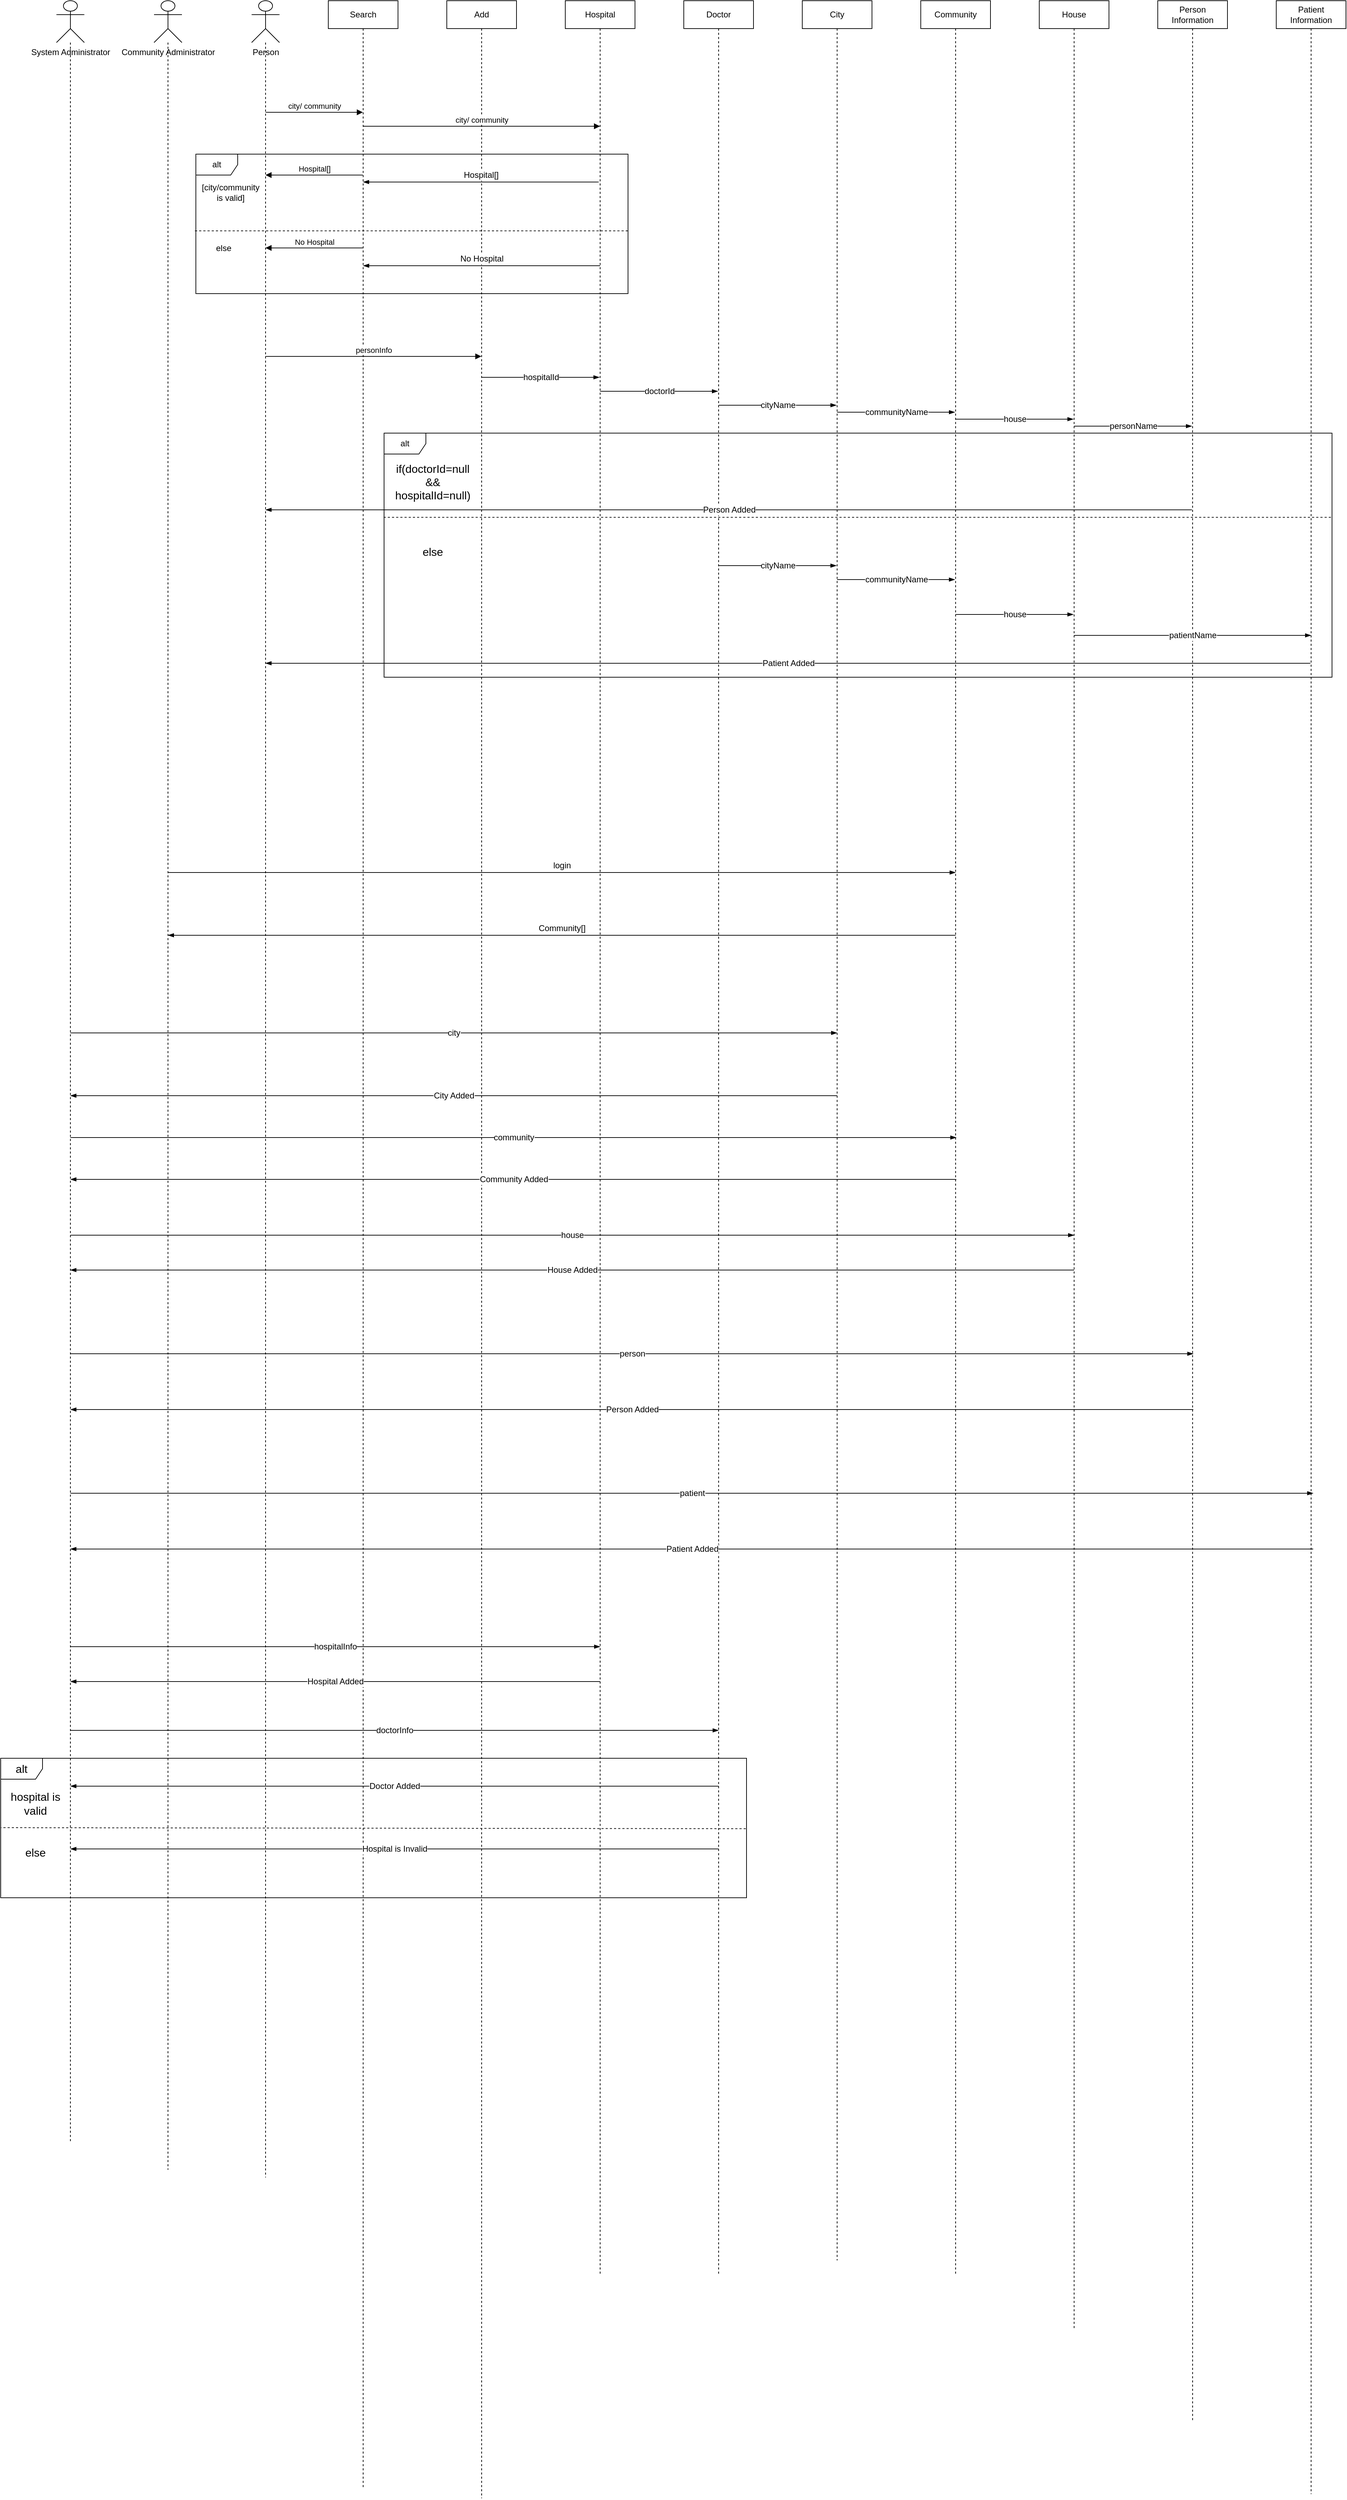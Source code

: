 <mxfile version="20.5.1" type="device"><diagram id="kgpKYQtTHZ0yAKxKKP6v" name="Page-1"><mxGraphModel dx="3555" dy="1885" grid="1" gridSize="10" guides="1" tooltips="1" connect="1" arrows="1" fold="1" page="1" pageScale="1" pageWidth="2339" pageHeight="3300" math="0" shadow="0"><root><mxCell id="0"/><mxCell id="1" parent="0"/><mxCell id="otB-WL9MHqFgP8822Wbh-10" style="edgeStyle=orthogonalEdgeStyle;rounded=0;orthogonalLoop=1;jettySize=auto;html=1;endArrow=none;endFill=0;dashed=1;" edge="1" parent="1" source="otB-WL9MHqFgP8822Wbh-1"><mxGeometry relative="1" as="geometry"><mxPoint x="600" y="3221" as="targetPoint"/></mxGeometry></mxCell><mxCell id="otB-WL9MHqFgP8822Wbh-1" value="Person" style="shape=umlActor;verticalLabelPosition=bottom;verticalAlign=top;html=1;outlineConnect=0;" vertex="1" parent="1"><mxGeometry x="580" y="100" width="40" height="60" as="geometry"/></mxCell><mxCell id="otB-WL9MHqFgP8822Wbh-65" style="edgeStyle=orthogonalEdgeStyle;rounded=0;orthogonalLoop=1;jettySize=auto;html=1;dashed=1;startArrow=none;startFill=0;endArrow=none;endFill=0;" edge="1" parent="1" source="otB-WL9MHqFgP8822Wbh-9"><mxGeometry relative="1" as="geometry"><mxPoint x="740" y="3665" as="targetPoint"/></mxGeometry></mxCell><mxCell id="otB-WL9MHqFgP8822Wbh-9" value="Search" style="shape=umlLifeline;perimeter=lifelinePerimeter;whiteSpace=wrap;html=1;container=1;collapsible=0;recursiveResize=0;outlineConnect=0;" vertex="1" parent="1"><mxGeometry x="690" y="100" width="100" height="670" as="geometry"/></mxCell><mxCell id="otB-WL9MHqFgP8822Wbh-31" value="city/ community" style="html=1;verticalAlign=bottom;endArrow=block;rounded=0;" edge="1" parent="otB-WL9MHqFgP8822Wbh-9"><mxGeometry width="80" relative="1" as="geometry"><mxPoint x="-90" y="160" as="sourcePoint"/><mxPoint x="49.5" y="160" as="targetPoint"/></mxGeometry></mxCell><mxCell id="otB-WL9MHqFgP8822Wbh-53" style="edgeStyle=orthogonalEdgeStyle;rounded=0;orthogonalLoop=1;jettySize=auto;html=1;startArrow=none;startFill=0;endArrow=none;endFill=0;dashed=1;" edge="1" parent="1" source="otB-WL9MHqFgP8822Wbh-11"><mxGeometry relative="1" as="geometry"><mxPoint x="910" y="3681" as="targetPoint"/></mxGeometry></mxCell><mxCell id="otB-WL9MHqFgP8822Wbh-11" value="Add" style="shape=umlLifeline;perimeter=lifelinePerimeter;whiteSpace=wrap;html=1;container=1;collapsible=0;recursiveResize=0;outlineConnect=0;" vertex="1" parent="1"><mxGeometry x="860" y="100" width="100" height="670" as="geometry"/></mxCell><mxCell id="otB-WL9MHqFgP8822Wbh-54" style="edgeStyle=orthogonalEdgeStyle;rounded=0;orthogonalLoop=1;jettySize=auto;html=1;dashed=1;startArrow=none;startFill=0;endArrow=none;endFill=0;" edge="1" parent="1" source="otB-WL9MHqFgP8822Wbh-12"><mxGeometry relative="1" as="geometry"><mxPoint x="1080" y="3360" as="targetPoint"/></mxGeometry></mxCell><mxCell id="otB-WL9MHqFgP8822Wbh-12" value="Hospital" style="shape=umlLifeline;perimeter=lifelinePerimeter;whiteSpace=wrap;html=1;container=1;collapsible=0;recursiveResize=0;outlineConnect=0;" vertex="1" parent="1"><mxGeometry x="1030" y="100" width="100" height="670" as="geometry"/></mxCell><mxCell id="otB-WL9MHqFgP8822Wbh-55" style="edgeStyle=orthogonalEdgeStyle;rounded=0;orthogonalLoop=1;jettySize=auto;html=1;dashed=1;startArrow=none;startFill=0;endArrow=none;endFill=0;" edge="1" parent="1" source="otB-WL9MHqFgP8822Wbh-13"><mxGeometry relative="1" as="geometry"><mxPoint x="1250" y="3360" as="targetPoint"/></mxGeometry></mxCell><mxCell id="otB-WL9MHqFgP8822Wbh-13" value="Doctor" style="shape=umlLifeline;perimeter=lifelinePerimeter;whiteSpace=wrap;html=1;container=1;collapsible=0;recursiveResize=0;outlineConnect=0;" vertex="1" parent="1"><mxGeometry x="1200" y="100" width="100" height="670" as="geometry"/></mxCell><mxCell id="otB-WL9MHqFgP8822Wbh-56" style="edgeStyle=orthogonalEdgeStyle;rounded=0;orthogonalLoop=1;jettySize=auto;html=1;dashed=1;startArrow=none;startFill=0;endArrow=none;endFill=0;" edge="1" parent="1" source="otB-WL9MHqFgP8822Wbh-14"><mxGeometry relative="1" as="geometry"><mxPoint x="1420" y="3340" as="targetPoint"/></mxGeometry></mxCell><mxCell id="otB-WL9MHqFgP8822Wbh-14" value="City" style="shape=umlLifeline;perimeter=lifelinePerimeter;whiteSpace=wrap;html=1;container=1;collapsible=0;recursiveResize=0;outlineConnect=0;" vertex="1" parent="1"><mxGeometry x="1370" y="100" width="100" height="670" as="geometry"/></mxCell><mxCell id="otB-WL9MHqFgP8822Wbh-48" value="cityName" style="edgeStyle=elbowEdgeStyle;fontSize=12;html=1;endArrow=blockThin;endFill=1;rounded=0;" edge="1" parent="otB-WL9MHqFgP8822Wbh-14"><mxGeometry width="160" relative="1" as="geometry"><mxPoint x="-120" y="580" as="sourcePoint"/><mxPoint x="49" y="580" as="targetPoint"/></mxGeometry></mxCell><mxCell id="otB-WL9MHqFgP8822Wbh-57" style="edgeStyle=orthogonalEdgeStyle;rounded=0;orthogonalLoop=1;jettySize=auto;html=1;dashed=1;startArrow=none;startFill=0;endArrow=none;endFill=0;" edge="1" parent="1" source="otB-WL9MHqFgP8822Wbh-15"><mxGeometry relative="1" as="geometry"><mxPoint x="1590" y="3360" as="targetPoint"/></mxGeometry></mxCell><mxCell id="otB-WL9MHqFgP8822Wbh-15" value="Community" style="shape=umlLifeline;perimeter=lifelinePerimeter;whiteSpace=wrap;html=1;container=1;collapsible=0;recursiveResize=0;outlineConnect=0;" vertex="1" parent="1"><mxGeometry x="1540" y="100" width="100" height="670" as="geometry"/></mxCell><mxCell id="otB-WL9MHqFgP8822Wbh-49" value="communityName" style="edgeStyle=elbowEdgeStyle;fontSize=12;html=1;endArrow=blockThin;endFill=1;rounded=0;" edge="1" parent="otB-WL9MHqFgP8822Wbh-15"><mxGeometry width="160" relative="1" as="geometry"><mxPoint x="-120" y="590" as="sourcePoint"/><mxPoint x="49" y="590" as="targetPoint"/></mxGeometry></mxCell><mxCell id="otB-WL9MHqFgP8822Wbh-58" style="edgeStyle=orthogonalEdgeStyle;rounded=0;orthogonalLoop=1;jettySize=auto;html=1;dashed=1;startArrow=none;startFill=0;endArrow=none;endFill=0;" edge="1" parent="1" source="otB-WL9MHqFgP8822Wbh-16"><mxGeometry relative="1" as="geometry"><mxPoint x="1760" y="3440" as="targetPoint"/></mxGeometry></mxCell><mxCell id="otB-WL9MHqFgP8822Wbh-16" value="House&lt;span style=&quot;color: rgba(0, 0, 0, 0); font-family: monospace; font-size: 0px; text-align: start;&quot;&gt;%3CmxGraphModel%3E%3Croot%3E%3CmxCell%20id%3D%220%22%2F%3E%3CmxCell%20id%3D%221%22%20parent%3D%220%22%2F%3E%3CmxCell%20id%3D%222%22%20value%3D%22Community%22%20style%3D%22shape%3DumlLifeline%3Bperimeter%3DlifelinePerimeter%3BwhiteSpace%3Dwrap%3Bhtml%3D1%3Bcontainer%3D1%3Bcollapsible%3D0%3BrecursiveResize%3D0%3BoutlineConnect%3D0%3B%22%20vertex%3D%221%22%20parent%3D%221%22%3E%3CmxGeometry%20x%3D%221010%22%20y%3D%22140%22%20width%3D%22100%22%20height%3D%22670%22%20as%3D%22geometry%22%2F%3E%3C%2FmxCell%3E%3C%2Froot%3E%3C%2FmxGraphModel%3E&lt;/span&gt;" style="shape=umlLifeline;perimeter=lifelinePerimeter;whiteSpace=wrap;html=1;container=1;collapsible=0;recursiveResize=0;outlineConnect=0;" vertex="1" parent="1"><mxGeometry x="1710" y="100" width="100" height="670" as="geometry"/></mxCell><mxCell id="otB-WL9MHqFgP8822Wbh-62" style="edgeStyle=orthogonalEdgeStyle;rounded=0;orthogonalLoop=1;jettySize=auto;html=1;dashed=1;startArrow=none;startFill=0;endArrow=none;endFill=0;" edge="1" parent="1" source="otB-WL9MHqFgP8822Wbh-17"><mxGeometry relative="1" as="geometry"><mxPoint x="1930" y="3572" as="targetPoint"/></mxGeometry></mxCell><mxCell id="otB-WL9MHqFgP8822Wbh-17" value="Person Information" style="shape=umlLifeline;perimeter=lifelinePerimeter;whiteSpace=wrap;html=1;container=1;collapsible=0;recursiveResize=0;outlineConnect=0;" vertex="1" parent="1"><mxGeometry x="1880" y="100" width="100" height="670" as="geometry"/></mxCell><mxCell id="otB-WL9MHqFgP8822Wbh-51" value="personName" style="edgeStyle=elbowEdgeStyle;fontSize=12;html=1;endArrow=blockThin;endFill=1;rounded=0;" edge="1" parent="otB-WL9MHqFgP8822Wbh-17"><mxGeometry width="160" relative="1" as="geometry"><mxPoint x="-120" y="610" as="sourcePoint"/><mxPoint x="49" y="610" as="targetPoint"/></mxGeometry></mxCell><mxCell id="otB-WL9MHqFgP8822Wbh-63" style="edgeStyle=orthogonalEdgeStyle;rounded=0;orthogonalLoop=1;jettySize=auto;html=1;dashed=1;startArrow=none;startFill=0;endArrow=none;endFill=0;" edge="1" parent="1" source="otB-WL9MHqFgP8822Wbh-18"><mxGeometry relative="1" as="geometry"><mxPoint x="2100" y="3675" as="targetPoint"/></mxGeometry></mxCell><mxCell id="otB-WL9MHqFgP8822Wbh-18" value="Patient Information" style="shape=umlLifeline;perimeter=lifelinePerimeter;whiteSpace=wrap;html=1;container=1;collapsible=0;recursiveResize=0;outlineConnect=0;" vertex="1" parent="1"><mxGeometry x="2050" y="100" width="100" height="670" as="geometry"/></mxCell><mxCell id="otB-WL9MHqFgP8822Wbh-21" style="edgeStyle=orthogonalEdgeStyle;rounded=0;orthogonalLoop=1;jettySize=auto;html=1;endArrow=none;endFill=0;dashed=1;" edge="1" parent="1" source="otB-WL9MHqFgP8822Wbh-22"><mxGeometry relative="1" as="geometry"><mxPoint x="320" y="3171" as="targetPoint"/></mxGeometry></mxCell><mxCell id="otB-WL9MHqFgP8822Wbh-22" value="System Administrator" style="shape=umlActor;verticalLabelPosition=bottom;verticalAlign=top;html=1;outlineConnect=0;" vertex="1" parent="1"><mxGeometry x="300" y="100" width="40" height="60" as="geometry"/></mxCell><mxCell id="otB-WL9MHqFgP8822Wbh-23" style="edgeStyle=orthogonalEdgeStyle;rounded=0;orthogonalLoop=1;jettySize=auto;html=1;endArrow=none;endFill=0;dashed=1;" edge="1" parent="1" source="otB-WL9MHqFgP8822Wbh-24"><mxGeometry relative="1" as="geometry"><mxPoint x="460" y="3210" as="targetPoint"/></mxGeometry></mxCell><mxCell id="otB-WL9MHqFgP8822Wbh-29" value="alt" style="shape=umlFrame;whiteSpace=wrap;html=1;" vertex="1" parent="1"><mxGeometry x="500" y="320" width="620" height="200" as="geometry"/></mxCell><mxCell id="otB-WL9MHqFgP8822Wbh-24" value="Community Administrator" style="shape=umlActor;verticalLabelPosition=bottom;verticalAlign=top;html=1;outlineConnect=0;" vertex="1" parent="1"><mxGeometry x="440" y="100" width="40" height="60" as="geometry"/></mxCell><mxCell id="otB-WL9MHqFgP8822Wbh-32" value="city/ community" style="html=1;verticalAlign=bottom;endArrow=block;rounded=0;" edge="1" parent="1"><mxGeometry width="80" relative="1" as="geometry"><mxPoint x="740.25" y="280" as="sourcePoint"/><mxPoint x="1079.75" y="280" as="targetPoint"/></mxGeometry></mxCell><mxCell id="otB-WL9MHqFgP8822Wbh-37" value="" style="endArrow=none;dashed=1;html=1;rounded=0;exitX=-0.002;exitY=0.55;exitDx=0;exitDy=0;exitPerimeter=0;entryX=1;entryY=0.55;entryDx=0;entryDy=0;entryPerimeter=0;" edge="1" parent="1" source="otB-WL9MHqFgP8822Wbh-29" target="otB-WL9MHqFgP8822Wbh-29"><mxGeometry width="50" height="50" relative="1" as="geometry"><mxPoint x="571.04" y="401" as="sourcePoint"/><mxPoint x="621.04" y="451" as="targetPoint"/></mxGeometry></mxCell><mxCell id="otB-WL9MHqFgP8822Wbh-38" value="[city/community&lt;br&gt;is valid]" style="text;html=1;strokeColor=none;fillColor=none;align=center;verticalAlign=middle;whiteSpace=wrap;rounded=0;" vertex="1" parent="1"><mxGeometry x="520" y="360" width="60" height="30" as="geometry"/></mxCell><mxCell id="otB-WL9MHqFgP8822Wbh-39" value="else" style="text;html=1;strokeColor=none;fillColor=none;align=center;verticalAlign=middle;whiteSpace=wrap;rounded=0;" vertex="1" parent="1"><mxGeometry x="510" y="440" width="60" height="30" as="geometry"/></mxCell><mxCell id="otB-WL9MHqFgP8822Wbh-40" value="Hospital[]" style="edgeStyle=elbowEdgeStyle;fontSize=12;html=1;endArrow=blockThin;endFill=1;rounded=0;exitX=0.932;exitY=0.2;exitDx=0;exitDy=0;exitPerimeter=0;" edge="1" parent="1" source="otB-WL9MHqFgP8822Wbh-29"><mxGeometry x="-0.0" y="-10" width="160" relative="1" as="geometry"><mxPoint x="960" y="260" as="sourcePoint"/><mxPoint x="740" y="360" as="targetPoint"/><mxPoint as="offset"/></mxGeometry></mxCell><mxCell id="otB-WL9MHqFgP8822Wbh-41" value="Hospital[]" style="html=1;verticalAlign=bottom;endArrow=block;rounded=0;" edge="1" parent="1"><mxGeometry width="80" relative="1" as="geometry"><mxPoint x="739.5" y="350" as="sourcePoint"/><mxPoint x="600" y="350" as="targetPoint"/></mxGeometry></mxCell><mxCell id="otB-WL9MHqFgP8822Wbh-42" value="No Hospital" style="edgeStyle=elbowEdgeStyle;fontSize=12;html=1;endArrow=blockThin;endFill=1;rounded=0;exitX=0.932;exitY=0.2;exitDx=0;exitDy=0;exitPerimeter=0;entryX=0.356;entryY=0.2;entryDx=0;entryDy=0;entryPerimeter=0;" edge="1" parent="1"><mxGeometry x="-0.0" y="-10" width="160" relative="1" as="geometry"><mxPoint x="1079.92" y="480" as="sourcePoint"/><mxPoint x="740.08" y="480" as="targetPoint"/><mxPoint as="offset"/></mxGeometry></mxCell><mxCell id="otB-WL9MHqFgP8822Wbh-44" value="No Hospital" style="html=1;verticalAlign=bottom;endArrow=block;rounded=0;" edge="1" parent="1"><mxGeometry width="80" relative="1" as="geometry"><mxPoint x="739.5" y="454.5" as="sourcePoint"/><mxPoint x="600" y="454.5" as="targetPoint"/></mxGeometry></mxCell><mxCell id="otB-WL9MHqFgP8822Wbh-45" value="personInfo" style="html=1;verticalAlign=bottom;endArrow=block;rounded=0;" edge="1" parent="1" target="otB-WL9MHqFgP8822Wbh-11"><mxGeometry width="80" relative="1" as="geometry"><mxPoint x="600" y="610" as="sourcePoint"/><mxPoint x="739.5" y="610" as="targetPoint"/></mxGeometry></mxCell><mxCell id="otB-WL9MHqFgP8822Wbh-46" value="hospitalId" style="edgeStyle=elbowEdgeStyle;fontSize=12;html=1;endArrow=blockThin;endFill=1;rounded=0;" edge="1" parent="1"><mxGeometry width="160" relative="1" as="geometry"><mxPoint x="910" y="640" as="sourcePoint"/><mxPoint x="1079" y="640" as="targetPoint"/></mxGeometry></mxCell><mxCell id="otB-WL9MHqFgP8822Wbh-47" value="doctorId" style="edgeStyle=elbowEdgeStyle;fontSize=12;html=1;endArrow=blockThin;endFill=1;rounded=0;" edge="1" parent="1"><mxGeometry width="160" relative="1" as="geometry"><mxPoint x="1080" y="660" as="sourcePoint"/><mxPoint x="1249" y="660" as="targetPoint"/></mxGeometry></mxCell><mxCell id="otB-WL9MHqFgP8822Wbh-50" value="house" style="edgeStyle=elbowEdgeStyle;fontSize=12;html=1;endArrow=blockThin;endFill=1;rounded=0;" edge="1" parent="1"><mxGeometry width="160" relative="1" as="geometry"><mxPoint x="1590" y="700" as="sourcePoint"/><mxPoint x="1759" y="700" as="targetPoint"/></mxGeometry></mxCell><mxCell id="otB-WL9MHqFgP8822Wbh-67" value="alt" style="shape=umlFrame;whiteSpace=wrap;html=1;" vertex="1" parent="1"><mxGeometry x="770" y="720" width="1360" height="350" as="geometry"/></mxCell><mxCell id="otB-WL9MHqFgP8822Wbh-52" value="Person Added" style="edgeStyle=elbowEdgeStyle;fontSize=12;html=1;endArrow=blockThin;endFill=1;rounded=0;" edge="1" parent="1"><mxGeometry width="160" relative="1" as="geometry"><mxPoint x="1929" y="830" as="sourcePoint"/><mxPoint x="600" y="830" as="targetPoint"/></mxGeometry></mxCell><mxCell id="otB-WL9MHqFgP8822Wbh-68" value="&lt;font style=&quot;font-size: 16px;&quot;&gt;if(doctorId=null &amp;amp;&amp;amp; hospitalId=null)&lt;/font&gt;" style="text;html=1;strokeColor=none;fillColor=none;align=center;verticalAlign=middle;whiteSpace=wrap;rounded=0;strokeWidth=6;" vertex="1" parent="1"><mxGeometry x="780" y="760" width="120" height="60" as="geometry"/></mxCell><mxCell id="otB-WL9MHqFgP8822Wbh-69" value="&lt;font style=&quot;font-size: 16px;&quot;&gt;else&lt;/font&gt;" style="text;html=1;strokeColor=none;fillColor=none;align=center;verticalAlign=middle;whiteSpace=wrap;rounded=0;strokeWidth=6;" vertex="1" parent="1"><mxGeometry x="780" y="870" width="120" height="40" as="geometry"/></mxCell><mxCell id="otB-WL9MHqFgP8822Wbh-70" value="" style="endArrow=none;dashed=1;html=1;rounded=0;exitX=-0.002;exitY=0.55;exitDx=0;exitDy=0;exitPerimeter=0;entryX=1.001;entryY=0.345;entryDx=0;entryDy=0;entryPerimeter=0;" edge="1" parent="1" target="otB-WL9MHqFgP8822Wbh-67"><mxGeometry width="50" height="50" relative="1" as="geometry"><mxPoint x="769.38" y="840.75" as="sourcePoint"/><mxPoint x="1300" y="840.75" as="targetPoint"/></mxGeometry></mxCell><mxCell id="otB-WL9MHqFgP8822Wbh-71" value="cityName" style="edgeStyle=elbowEdgeStyle;fontSize=12;html=1;endArrow=blockThin;endFill=1;rounded=0;" edge="1" parent="1"><mxGeometry width="160" relative="1" as="geometry"><mxPoint x="1250" y="910" as="sourcePoint"/><mxPoint x="1419" y="910" as="targetPoint"/></mxGeometry></mxCell><mxCell id="otB-WL9MHqFgP8822Wbh-72" value="communityName" style="edgeStyle=elbowEdgeStyle;fontSize=12;html=1;endArrow=blockThin;endFill=1;rounded=0;" edge="1" parent="1"><mxGeometry width="160" relative="1" as="geometry"><mxPoint x="1420" y="930" as="sourcePoint"/><mxPoint x="1589" y="930" as="targetPoint"/></mxGeometry></mxCell><mxCell id="otB-WL9MHqFgP8822Wbh-73" value="house" style="edgeStyle=elbowEdgeStyle;fontSize=12;html=1;endArrow=blockThin;endFill=1;rounded=0;" edge="1" parent="1"><mxGeometry width="160" relative="1" as="geometry"><mxPoint x="1590" y="980" as="sourcePoint"/><mxPoint x="1759" y="980" as="targetPoint"/></mxGeometry></mxCell><mxCell id="otB-WL9MHqFgP8822Wbh-74" value="patientName" style="edgeStyle=elbowEdgeStyle;fontSize=12;html=1;endArrow=blockThin;endFill=1;rounded=0;" edge="1" parent="1"><mxGeometry width="160" relative="1" as="geometry"><mxPoint x="1760" y="1010" as="sourcePoint"/><mxPoint x="2100" y="1010" as="targetPoint"/></mxGeometry></mxCell><mxCell id="otB-WL9MHqFgP8822Wbh-78" value="Patient Added" style="edgeStyle=elbowEdgeStyle;fontSize=12;html=1;endArrow=blockThin;endFill=1;rounded=0;" edge="1" parent="1"><mxGeometry width="160" relative="1" as="geometry"><mxPoint x="2099" y="1050" as="sourcePoint"/><mxPoint x="600" y="1050" as="targetPoint"/></mxGeometry></mxCell><mxCell id="otB-WL9MHqFgP8822Wbh-79" value="login" style="edgeStyle=elbowEdgeStyle;fontSize=12;html=1;endArrow=blockThin;endFill=1;rounded=0;" edge="1" parent="1"><mxGeometry y="10" width="160" relative="1" as="geometry"><mxPoint x="460" y="1350" as="sourcePoint"/><mxPoint x="1590" y="1350" as="targetPoint"/><mxPoint as="offset"/></mxGeometry></mxCell><mxCell id="otB-WL9MHqFgP8822Wbh-80" value="Community[]" style="edgeStyle=elbowEdgeStyle;fontSize=12;html=1;endArrow=blockThin;endFill=1;rounded=0;" edge="1" parent="1"><mxGeometry y="-10" width="160" relative="1" as="geometry"><mxPoint x="1590" y="1440" as="sourcePoint"/><mxPoint x="460" y="1440" as="targetPoint"/><mxPoint as="offset"/></mxGeometry></mxCell><mxCell id="otB-WL9MHqFgP8822Wbh-81" value="hospitalInfo" style="edgeStyle=elbowEdgeStyle;fontSize=12;html=1;endArrow=blockThin;endFill=1;rounded=0;" edge="1" parent="1"><mxGeometry width="160" relative="1" as="geometry"><mxPoint x="320" y="2460" as="sourcePoint"/><mxPoint x="1080" y="2460" as="targetPoint"/></mxGeometry></mxCell><mxCell id="otB-WL9MHqFgP8822Wbh-82" value="doctorInfo" style="edgeStyle=elbowEdgeStyle;fontSize=12;html=1;endArrow=blockThin;endFill=1;rounded=0;" edge="1" parent="1"><mxGeometry width="160" relative="1" as="geometry"><mxPoint x="320" y="2580" as="sourcePoint"/><mxPoint x="1250" y="2580" as="targetPoint"/></mxGeometry></mxCell><mxCell id="otB-WL9MHqFgP8822Wbh-83" value="Hospital Added" style="edgeStyle=elbowEdgeStyle;fontSize=12;html=1;endArrow=blockThin;endFill=1;rounded=0;" edge="1" parent="1"><mxGeometry width="160" relative="1" as="geometry"><mxPoint x="1080" y="2510" as="sourcePoint"/><mxPoint x="320" y="2510" as="targetPoint"/></mxGeometry></mxCell><mxCell id="otB-WL9MHqFgP8822Wbh-84" value="Doctor Added" style="edgeStyle=elbowEdgeStyle;fontSize=12;html=1;endArrow=blockThin;endFill=1;rounded=0;" edge="1" parent="1"><mxGeometry width="160" relative="1" as="geometry"><mxPoint x="1250" y="2660" as="sourcePoint"/><mxPoint x="320" y="2660" as="targetPoint"/></mxGeometry></mxCell><mxCell id="otB-WL9MHqFgP8822Wbh-85" value="Hospital is Invalid" style="edgeStyle=elbowEdgeStyle;fontSize=12;html=1;endArrow=blockThin;endFill=1;rounded=0;" edge="1" parent="1"><mxGeometry width="160" relative="1" as="geometry"><mxPoint x="1250" y="2750" as="sourcePoint"/><mxPoint x="320" y="2750" as="targetPoint"/></mxGeometry></mxCell><mxCell id="otB-WL9MHqFgP8822Wbh-88" value="alt" style="shape=umlFrame;whiteSpace=wrap;html=1;strokeWidth=1;fontSize=16;" vertex="1" parent="1"><mxGeometry x="220" y="2620" width="1070" height="200" as="geometry"/></mxCell><mxCell id="otB-WL9MHqFgP8822Wbh-89" value="" style="html=1;verticalAlign=bottom;endArrow=none;dashed=1;endSize=8;rounded=0;fontSize=16;exitX=0.999;exitY=0.505;exitDx=0;exitDy=0;exitPerimeter=0;endFill=0;" edge="1" parent="1" source="otB-WL9MHqFgP8822Wbh-88"><mxGeometry relative="1" as="geometry"><mxPoint x="300" y="2719.5" as="sourcePoint"/><mxPoint x="220" y="2719.5" as="targetPoint"/></mxGeometry></mxCell><mxCell id="otB-WL9MHqFgP8822Wbh-90" value="hospital is valid" style="text;html=1;strokeColor=none;fillColor=none;align=center;verticalAlign=middle;whiteSpace=wrap;rounded=0;strokeWidth=1;fontSize=16;" vertex="1" parent="1"><mxGeometry x="230" y="2660" width="80" height="50" as="geometry"/></mxCell><mxCell id="otB-WL9MHqFgP8822Wbh-93" value="else" style="text;html=1;strokeColor=none;fillColor=none;align=center;verticalAlign=middle;whiteSpace=wrap;rounded=0;strokeWidth=1;fontSize=16;" vertex="1" parent="1"><mxGeometry x="230" y="2730" width="80" height="50" as="geometry"/></mxCell><mxCell id="otB-WL9MHqFgP8822Wbh-94" value="city" style="edgeStyle=elbowEdgeStyle;fontSize=12;html=1;endArrow=blockThin;endFill=1;rounded=0;" edge="1" parent="1"><mxGeometry width="160" relative="1" as="geometry"><mxPoint x="320" y="1580" as="sourcePoint"/><mxPoint x="1420" y="1580" as="targetPoint"/></mxGeometry></mxCell><mxCell id="otB-WL9MHqFgP8822Wbh-95" value="City Added" style="edgeStyle=elbowEdgeStyle;fontSize=12;html=1;endArrow=blockThin;endFill=1;rounded=0;" edge="1" parent="1"><mxGeometry width="160" relative="1" as="geometry"><mxPoint x="1420" y="1670" as="sourcePoint"/><mxPoint x="320" y="1670" as="targetPoint"/></mxGeometry></mxCell><mxCell id="otB-WL9MHqFgP8822Wbh-96" value="community" style="edgeStyle=elbowEdgeStyle;fontSize=12;html=1;endArrow=blockThin;endFill=1;rounded=0;" edge="1" parent="1"><mxGeometry width="160" relative="1" as="geometry"><mxPoint x="320" y="1730" as="sourcePoint"/><mxPoint x="1591" y="1730" as="targetPoint"/></mxGeometry></mxCell><mxCell id="otB-WL9MHqFgP8822Wbh-97" value="Community Added" style="edgeStyle=elbowEdgeStyle;fontSize=12;html=1;endArrow=blockThin;endFill=1;rounded=0;" edge="1" parent="1"><mxGeometry width="160" relative="1" as="geometry"><mxPoint x="1591" y="1790" as="sourcePoint"/><mxPoint x="320" y="1790" as="targetPoint"/></mxGeometry></mxCell><mxCell id="otB-WL9MHqFgP8822Wbh-98" value="house" style="edgeStyle=elbowEdgeStyle;fontSize=12;html=1;endArrow=blockThin;endFill=1;rounded=0;" edge="1" parent="1"><mxGeometry width="160" relative="1" as="geometry"><mxPoint x="320" y="1870" as="sourcePoint"/><mxPoint x="1760" y="1870" as="targetPoint"/></mxGeometry></mxCell><mxCell id="otB-WL9MHqFgP8822Wbh-99" value="House Added" style="edgeStyle=elbowEdgeStyle;fontSize=12;html=1;endArrow=blockThin;endFill=1;rounded=0;" edge="1" parent="1"><mxGeometry width="160" relative="1" as="geometry"><mxPoint x="1760" y="1920" as="sourcePoint"/><mxPoint x="320" y="1920" as="targetPoint"/><Array as="points"><mxPoint x="1040" y="1960"/></Array></mxGeometry></mxCell><mxCell id="otB-WL9MHqFgP8822Wbh-100" value="person" style="edgeStyle=elbowEdgeStyle;fontSize=12;html=1;endArrow=blockThin;endFill=1;rounded=0;" edge="1" parent="1"><mxGeometry width="160" relative="1" as="geometry"><mxPoint x="320" y="2040" as="sourcePoint"/><mxPoint x="1931" y="2040" as="targetPoint"/></mxGeometry></mxCell><mxCell id="otB-WL9MHqFgP8822Wbh-101" value="Person Added" style="edgeStyle=elbowEdgeStyle;fontSize=12;html=1;endArrow=blockThin;endFill=1;rounded=0;" edge="1" parent="1"><mxGeometry width="160" relative="1" as="geometry"><mxPoint x="1931" y="2120" as="sourcePoint"/><mxPoint x="320" y="2120" as="targetPoint"/></mxGeometry></mxCell><mxCell id="otB-WL9MHqFgP8822Wbh-102" value="patient" style="edgeStyle=elbowEdgeStyle;fontSize=12;html=1;endArrow=blockThin;endFill=1;rounded=0;" edge="1" parent="1"><mxGeometry width="160" relative="1" as="geometry"><mxPoint x="320" y="2240" as="sourcePoint"/><mxPoint x="2103" y="2240" as="targetPoint"/><Array as="points"><mxPoint x="400" y="2360"/></Array></mxGeometry></mxCell><mxCell id="otB-WL9MHqFgP8822Wbh-103" value="Patient Added" style="edgeStyle=elbowEdgeStyle;fontSize=12;html=1;endArrow=blockThin;endFill=1;rounded=0;" edge="1" parent="1"><mxGeometry width="160" relative="1" as="geometry"><mxPoint x="2103" y="2320" as="sourcePoint"/><mxPoint x="320" y="2320" as="targetPoint"/><Array as="points"><mxPoint x="400" y="2440"/></Array></mxGeometry></mxCell></root></mxGraphModel></diagram></mxfile>